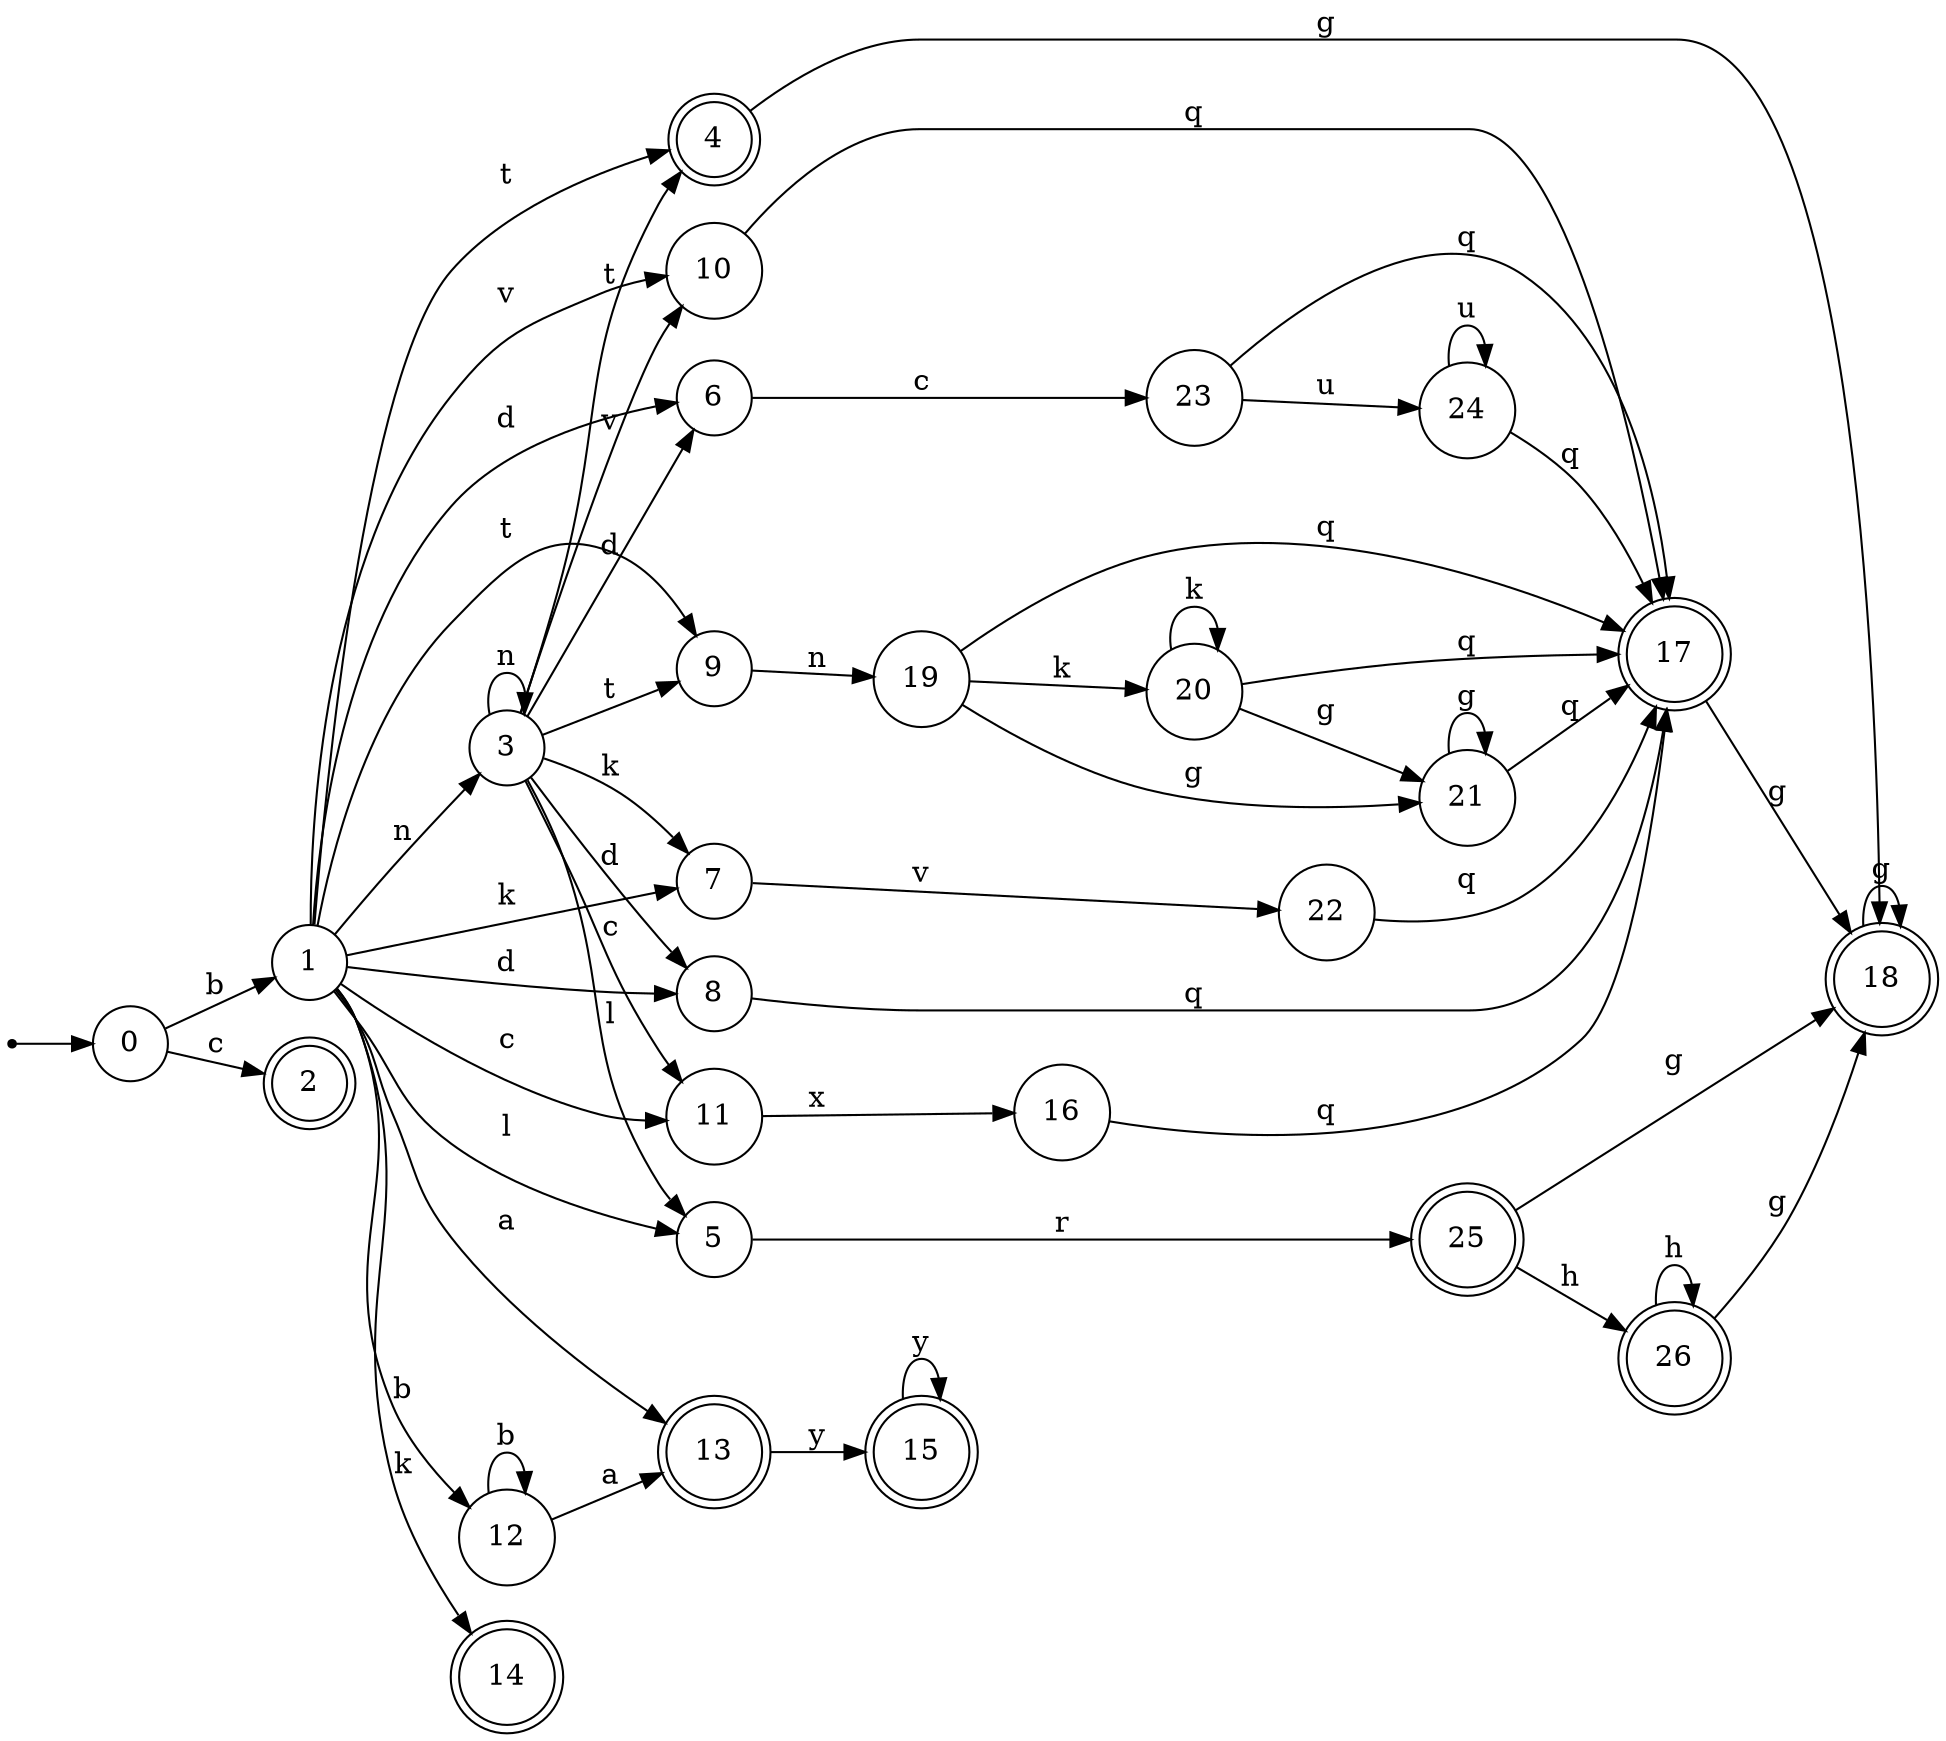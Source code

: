 digraph finite_state_machine {
rankdir=LR;
size="20,20";
node [shape = point]; "dummy0"
node [shape = circle]; "0";
"dummy0" -> "0";
node [shape = circle]; "1";
node [shape = doublecircle]; "2";node [shape = circle]; "3";
node [shape = doublecircle]; "4";node [shape = circle]; "5";
node [shape = circle]; "6";
node [shape = circle]; "7";
node [shape = circle]; "8";
node [shape = circle]; "9";
node [shape = circle]; "10";
node [shape = circle]; "11";
node [shape = circle]; "12";
node [shape = doublecircle]; "13";node [shape = doublecircle]; "14";node [shape = doublecircle]; "15";node [shape = circle]; "16";
node [shape = doublecircle]; "17";node [shape = doublecircle]; "18";node [shape = circle]; "19";
node [shape = circle]; "20";
node [shape = circle]; "21";
node [shape = circle]; "22";
node [shape = circle]; "23";
node [shape = circle]; "24";
node [shape = doublecircle]; "25";node [shape = doublecircle]; "26";"0" -> "1" [label = "b"];
 "0" -> "2" [label = "c"];
 "1" -> "3" [label = "n"];
 "1" -> "9" [label = "t"];
 "1" -> "4" [label = "t"];
 "1" -> "5" [label = "l"];
 "1" -> "8" [label = "d"];
 "1" -> "6" [label = "d"];
 "1" -> "14" [label = "k"];
 "1" -> "7" [label = "k"];
 "1" -> "10" [label = "v"];
 "1" -> "11" [label = "c"];
 "1" -> "12" [label = "b"];
 "1" -> "13" [label = "a"];
 "13" -> "15" [label = "y"];
 "15" -> "15" [label = "y"];
 "12" -> "12" [label = "b"];
 "12" -> "13" [label = "a"];
 "11" -> "16" [label = "x"];
 "16" -> "17" [label = "q"];
 "17" -> "18" [label = "g"];
 "18" -> "18" [label = "g"];
 "10" -> "17" [label = "q"];
 "9" -> "19" [label = "n"];
 "19" -> "20" [label = "k"];
 "19" -> "21" [label = "g"];
 "19" -> "17" [label = "q"];
 "21" -> "21" [label = "g"];
 "21" -> "17" [label = "q"];
 "20" -> "20" [label = "k"];
 "20" -> "21" [label = "g"];
 "20" -> "17" [label = "q"];
 "8" -> "17" [label = "q"];
 "7" -> "22" [label = "v"];
 "22" -> "17" [label = "q"];
 "6" -> "23" [label = "c"];
 "23" -> "24" [label = "u"];
 "23" -> "17" [label = "q"];
 "24" -> "24" [label = "u"];
 "24" -> "17" [label = "q"];
 "5" -> "25" [label = "r"];
 "25" -> "26" [label = "h"];
 "25" -> "18" [label = "g"];
 "26" -> "26" [label = "h"];
 "26" -> "18" [label = "g"];
 "4" -> "18" [label = "g"];
 "3" -> "3" [label = "n"];
 "3" -> "9" [label = "t"];
 "3" -> "4" [label = "t"];
 "3" -> "5" [label = "l"];
 "3" -> "8" [label = "d"];
 "3" -> "6" [label = "d"];
 "3" -> "7" [label = "k"];
 "3" -> "10" [label = "v"];
 "3" -> "11" [label = "c"];
 }
